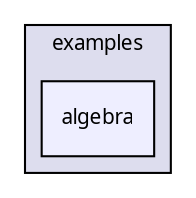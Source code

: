 digraph "algebra" {
  compound=true
  node [ fontsize="10", fontname="FreeSans.ttf"];
  edge [ labelfontsize="10", labelfontname="FreeSans.ttf"];
  subgraph clusterdir_c338a0fe4a5498415556b59ba12fd991 {
    graph [ bgcolor="#ddddee", pencolor="black", label="examples" fontname="FreeSans.ttf", fontsize="10", URL="dir_c338a0fe4a5498415556b59ba12fd991.html"]
  dir_efbb58edd138d7fa9aab917ddb172254 [shape=box, label="algebra", style="filled", fillcolor="#eeeeff", pencolor="black", URL="dir_efbb58edd138d7fa9aab917ddb172254.html"];
  }
}
